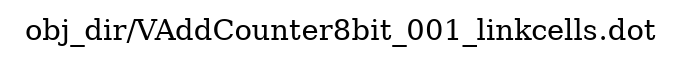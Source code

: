 digraph v3graph {
	graph	[label="obj_dir/VAddCounter8bit_001_linkcells.dot",
		 labelloc=t, labeljust=l,
		 //size="7.5,10",
		 rankdir=TB];
}
